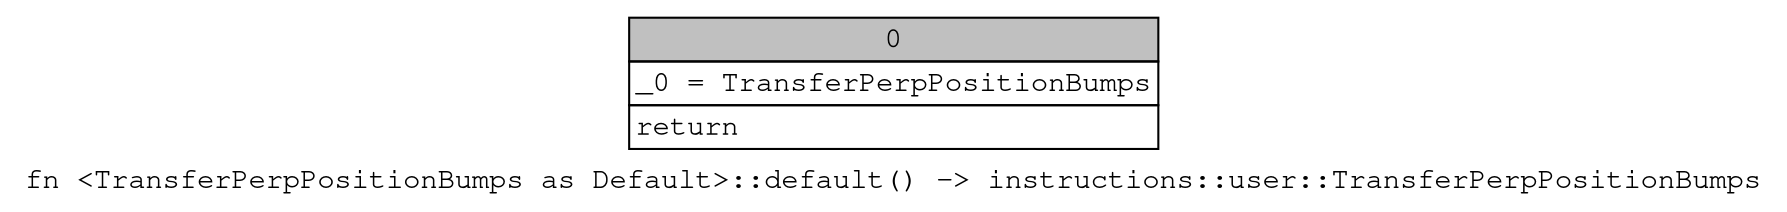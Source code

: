 digraph Mir_0_12990 {
    graph [fontname="Courier, monospace"];
    node [fontname="Courier, monospace"];
    edge [fontname="Courier, monospace"];
    label=<fn &lt;TransferPerpPositionBumps as Default&gt;::default() -&gt; instructions::user::TransferPerpPositionBumps<br align="left"/>>;
    bb0__0_12990 [shape="none", label=<<table border="0" cellborder="1" cellspacing="0"><tr><td bgcolor="gray" align="center" colspan="1">0</td></tr><tr><td align="left" balign="left">_0 = TransferPerpPositionBumps<br/></td></tr><tr><td align="left">return</td></tr></table>>];
}
